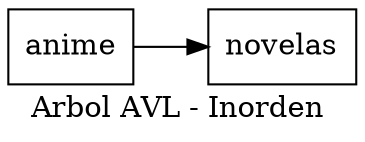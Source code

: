 digraph arbolinorden {
node [shape = record];
rankdir=LR;
nodo0[label="anime"];
nodo1[label="novelas"];
nodo0->nodo1;
label = "Arbol AVL - Inorden "
}
